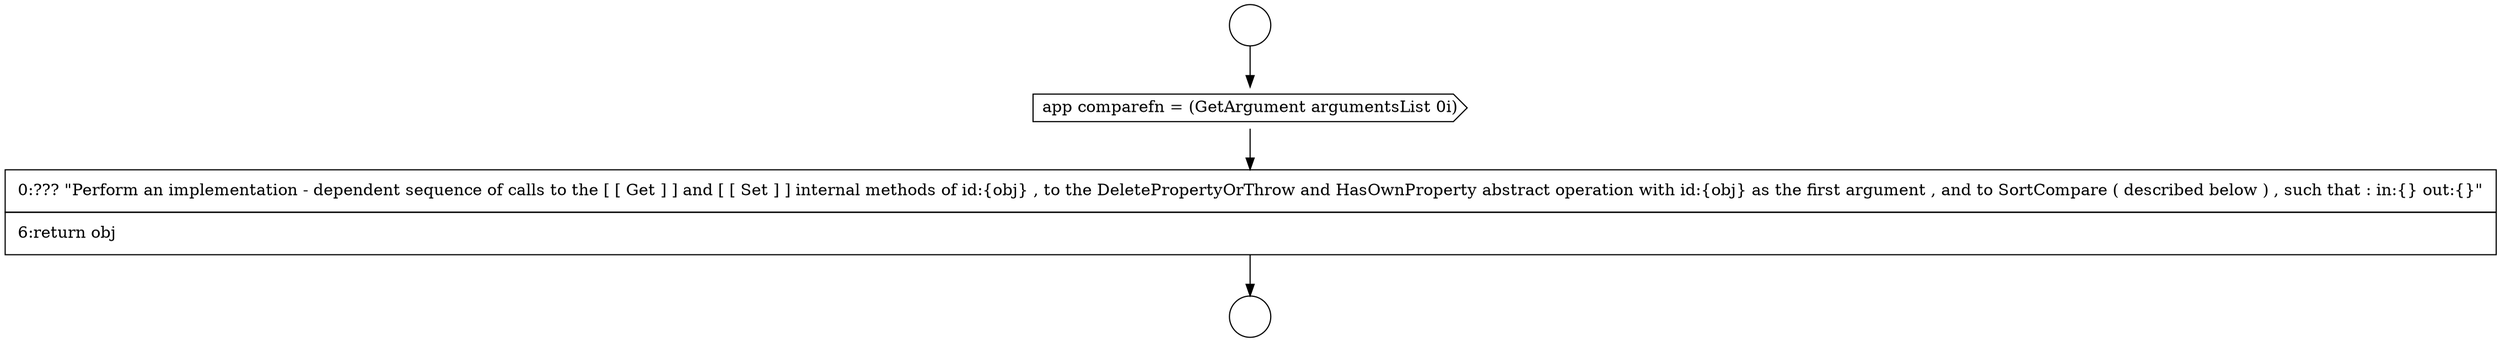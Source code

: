digraph {
  node14001 [shape=circle label=" " color="black" fillcolor="white" style=filled]
  node14003 [shape=cds, label=<<font color="black">app comparefn = (GetArgument argumentsList 0i)</font>> color="black" fillcolor="white" style=filled]
  node14004 [shape=none, margin=0, label=<<font color="black">
    <table border="0" cellborder="1" cellspacing="0" cellpadding="10">
      <tr><td align="left">0:??? &quot;Perform an implementation - dependent sequence of calls to the [ [ Get ] ] and [ [ Set ] ] internal methods of id:{obj} , to the DeletePropertyOrThrow and HasOwnProperty abstract operation with id:{obj} as the first argument , and to SortCompare ( described below ) , such that : in:{} out:{}&quot;</td></tr>
      <tr><td align="left">6:return obj</td></tr>
    </table>
  </font>> color="black" fillcolor="white" style=filled]
  node14002 [shape=circle label=" " color="black" fillcolor="white" style=filled]
  node14001 -> node14003 [ color="black"]
  node14003 -> node14004 [ color="black"]
  node14004 -> node14002 [ color="black"]
}
